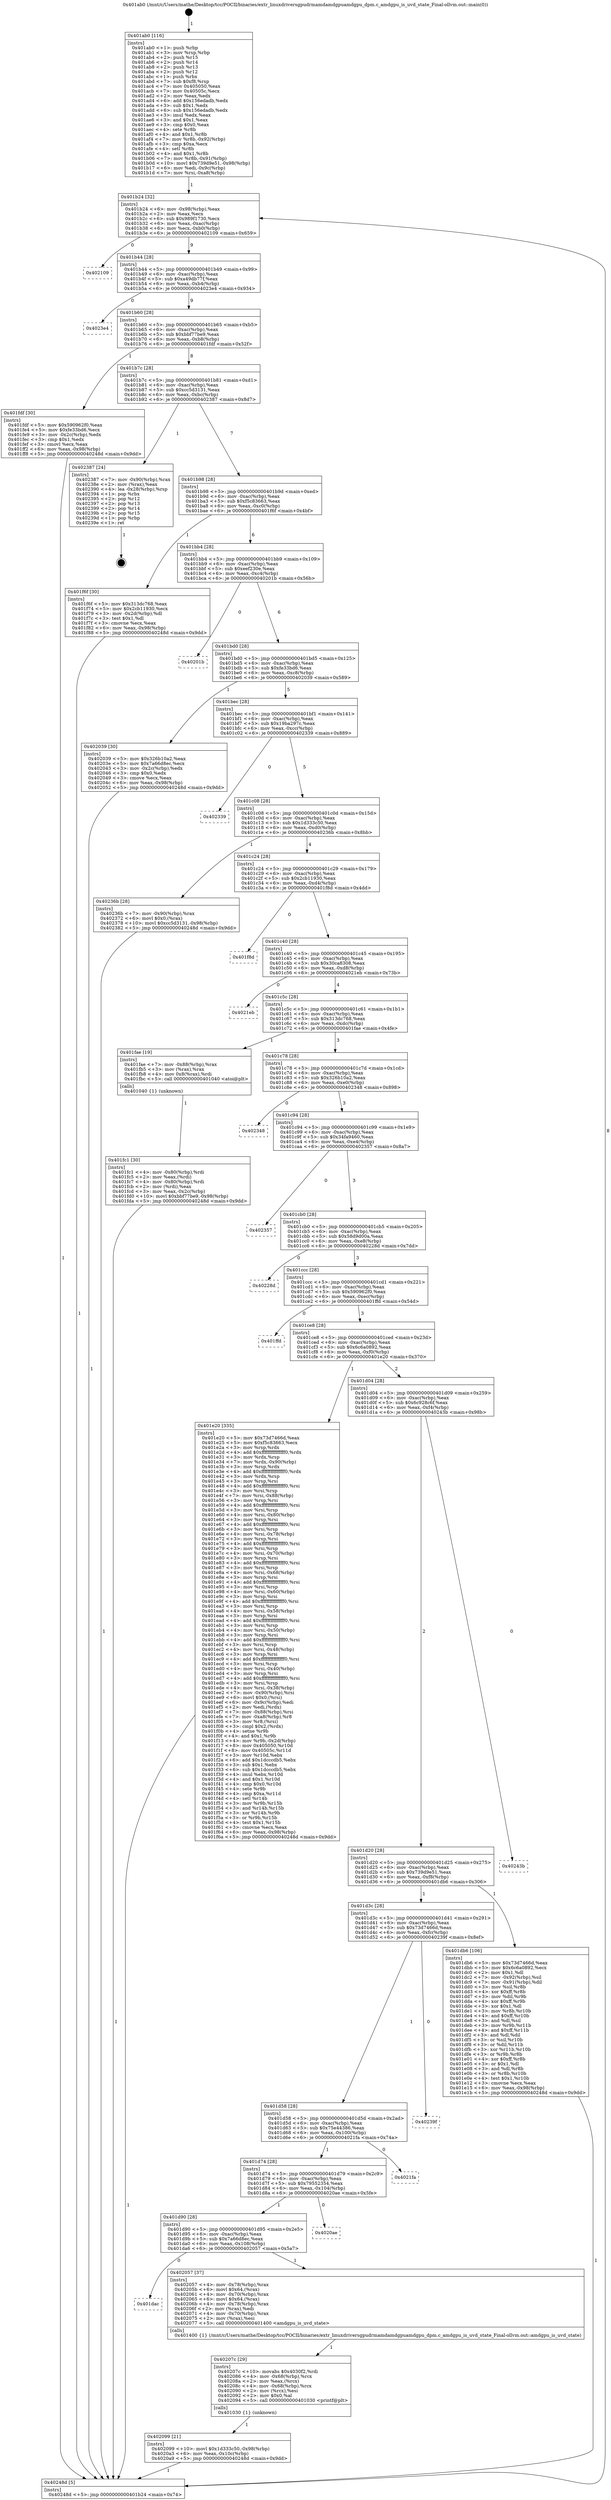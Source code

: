 digraph "0x401ab0" {
  label = "0x401ab0 (/mnt/c/Users/mathe/Desktop/tcc/POCII/binaries/extr_linuxdriversgpudrmamdamdgpuamdgpu_dpm.c_amdgpu_is_uvd_state_Final-ollvm.out::main(0))"
  labelloc = "t"
  node[shape=record]

  Entry [label="",width=0.3,height=0.3,shape=circle,fillcolor=black,style=filled]
  "0x401b24" [label="{
     0x401b24 [32]\l
     | [instrs]\l
     &nbsp;&nbsp;0x401b24 \<+6\>: mov -0x98(%rbp),%eax\l
     &nbsp;&nbsp;0x401b2a \<+2\>: mov %eax,%ecx\l
     &nbsp;&nbsp;0x401b2c \<+6\>: sub $0x989f1730,%ecx\l
     &nbsp;&nbsp;0x401b32 \<+6\>: mov %eax,-0xac(%rbp)\l
     &nbsp;&nbsp;0x401b38 \<+6\>: mov %ecx,-0xb0(%rbp)\l
     &nbsp;&nbsp;0x401b3e \<+6\>: je 0000000000402109 \<main+0x659\>\l
  }"]
  "0x402109" [label="{
     0x402109\l
  }", style=dashed]
  "0x401b44" [label="{
     0x401b44 [28]\l
     | [instrs]\l
     &nbsp;&nbsp;0x401b44 \<+5\>: jmp 0000000000401b49 \<main+0x99\>\l
     &nbsp;&nbsp;0x401b49 \<+6\>: mov -0xac(%rbp),%eax\l
     &nbsp;&nbsp;0x401b4f \<+5\>: sub $0xa49db77f,%eax\l
     &nbsp;&nbsp;0x401b54 \<+6\>: mov %eax,-0xb4(%rbp)\l
     &nbsp;&nbsp;0x401b5a \<+6\>: je 00000000004023e4 \<main+0x934\>\l
  }"]
  Exit [label="",width=0.3,height=0.3,shape=circle,fillcolor=black,style=filled,peripheries=2]
  "0x4023e4" [label="{
     0x4023e4\l
  }", style=dashed]
  "0x401b60" [label="{
     0x401b60 [28]\l
     | [instrs]\l
     &nbsp;&nbsp;0x401b60 \<+5\>: jmp 0000000000401b65 \<main+0xb5\>\l
     &nbsp;&nbsp;0x401b65 \<+6\>: mov -0xac(%rbp),%eax\l
     &nbsp;&nbsp;0x401b6b \<+5\>: sub $0xbbf77be9,%eax\l
     &nbsp;&nbsp;0x401b70 \<+6\>: mov %eax,-0xb8(%rbp)\l
     &nbsp;&nbsp;0x401b76 \<+6\>: je 0000000000401fdf \<main+0x52f\>\l
  }"]
  "0x402099" [label="{
     0x402099 [21]\l
     | [instrs]\l
     &nbsp;&nbsp;0x402099 \<+10\>: movl $0x1d333c50,-0x98(%rbp)\l
     &nbsp;&nbsp;0x4020a3 \<+6\>: mov %eax,-0x10c(%rbp)\l
     &nbsp;&nbsp;0x4020a9 \<+5\>: jmp 000000000040248d \<main+0x9dd\>\l
  }"]
  "0x401fdf" [label="{
     0x401fdf [30]\l
     | [instrs]\l
     &nbsp;&nbsp;0x401fdf \<+5\>: mov $0x590962f0,%eax\l
     &nbsp;&nbsp;0x401fe4 \<+5\>: mov $0xfe33bd6,%ecx\l
     &nbsp;&nbsp;0x401fe9 \<+3\>: mov -0x2c(%rbp),%edx\l
     &nbsp;&nbsp;0x401fec \<+3\>: cmp $0x1,%edx\l
     &nbsp;&nbsp;0x401fef \<+3\>: cmovl %ecx,%eax\l
     &nbsp;&nbsp;0x401ff2 \<+6\>: mov %eax,-0x98(%rbp)\l
     &nbsp;&nbsp;0x401ff8 \<+5\>: jmp 000000000040248d \<main+0x9dd\>\l
  }"]
  "0x401b7c" [label="{
     0x401b7c [28]\l
     | [instrs]\l
     &nbsp;&nbsp;0x401b7c \<+5\>: jmp 0000000000401b81 \<main+0xd1\>\l
     &nbsp;&nbsp;0x401b81 \<+6\>: mov -0xac(%rbp),%eax\l
     &nbsp;&nbsp;0x401b87 \<+5\>: sub $0xcc5d3131,%eax\l
     &nbsp;&nbsp;0x401b8c \<+6\>: mov %eax,-0xbc(%rbp)\l
     &nbsp;&nbsp;0x401b92 \<+6\>: je 0000000000402387 \<main+0x8d7\>\l
  }"]
  "0x40207c" [label="{
     0x40207c [29]\l
     | [instrs]\l
     &nbsp;&nbsp;0x40207c \<+10\>: movabs $0x4030f2,%rdi\l
     &nbsp;&nbsp;0x402086 \<+4\>: mov -0x68(%rbp),%rcx\l
     &nbsp;&nbsp;0x40208a \<+2\>: mov %eax,(%rcx)\l
     &nbsp;&nbsp;0x40208c \<+4\>: mov -0x68(%rbp),%rcx\l
     &nbsp;&nbsp;0x402090 \<+2\>: mov (%rcx),%esi\l
     &nbsp;&nbsp;0x402092 \<+2\>: mov $0x0,%al\l
     &nbsp;&nbsp;0x402094 \<+5\>: call 0000000000401030 \<printf@plt\>\l
     | [calls]\l
     &nbsp;&nbsp;0x401030 \{1\} (unknown)\l
  }"]
  "0x402387" [label="{
     0x402387 [24]\l
     | [instrs]\l
     &nbsp;&nbsp;0x402387 \<+7\>: mov -0x90(%rbp),%rax\l
     &nbsp;&nbsp;0x40238e \<+2\>: mov (%rax),%eax\l
     &nbsp;&nbsp;0x402390 \<+4\>: lea -0x28(%rbp),%rsp\l
     &nbsp;&nbsp;0x402394 \<+1\>: pop %rbx\l
     &nbsp;&nbsp;0x402395 \<+2\>: pop %r12\l
     &nbsp;&nbsp;0x402397 \<+2\>: pop %r13\l
     &nbsp;&nbsp;0x402399 \<+2\>: pop %r14\l
     &nbsp;&nbsp;0x40239b \<+2\>: pop %r15\l
     &nbsp;&nbsp;0x40239d \<+1\>: pop %rbp\l
     &nbsp;&nbsp;0x40239e \<+1\>: ret\l
  }"]
  "0x401b98" [label="{
     0x401b98 [28]\l
     | [instrs]\l
     &nbsp;&nbsp;0x401b98 \<+5\>: jmp 0000000000401b9d \<main+0xed\>\l
     &nbsp;&nbsp;0x401b9d \<+6\>: mov -0xac(%rbp),%eax\l
     &nbsp;&nbsp;0x401ba3 \<+5\>: sub $0xf5c83663,%eax\l
     &nbsp;&nbsp;0x401ba8 \<+6\>: mov %eax,-0xc0(%rbp)\l
     &nbsp;&nbsp;0x401bae \<+6\>: je 0000000000401f6f \<main+0x4bf\>\l
  }"]
  "0x401dac" [label="{
     0x401dac\l
  }", style=dashed]
  "0x401f6f" [label="{
     0x401f6f [30]\l
     | [instrs]\l
     &nbsp;&nbsp;0x401f6f \<+5\>: mov $0x313dc768,%eax\l
     &nbsp;&nbsp;0x401f74 \<+5\>: mov $0x2cb11930,%ecx\l
     &nbsp;&nbsp;0x401f79 \<+3\>: mov -0x2d(%rbp),%dl\l
     &nbsp;&nbsp;0x401f7c \<+3\>: test $0x1,%dl\l
     &nbsp;&nbsp;0x401f7f \<+3\>: cmovne %ecx,%eax\l
     &nbsp;&nbsp;0x401f82 \<+6\>: mov %eax,-0x98(%rbp)\l
     &nbsp;&nbsp;0x401f88 \<+5\>: jmp 000000000040248d \<main+0x9dd\>\l
  }"]
  "0x401bb4" [label="{
     0x401bb4 [28]\l
     | [instrs]\l
     &nbsp;&nbsp;0x401bb4 \<+5\>: jmp 0000000000401bb9 \<main+0x109\>\l
     &nbsp;&nbsp;0x401bb9 \<+6\>: mov -0xac(%rbp),%eax\l
     &nbsp;&nbsp;0x401bbf \<+5\>: sub $0xeef230e,%eax\l
     &nbsp;&nbsp;0x401bc4 \<+6\>: mov %eax,-0xc4(%rbp)\l
     &nbsp;&nbsp;0x401bca \<+6\>: je 000000000040201b \<main+0x56b\>\l
  }"]
  "0x402057" [label="{
     0x402057 [37]\l
     | [instrs]\l
     &nbsp;&nbsp;0x402057 \<+4\>: mov -0x78(%rbp),%rax\l
     &nbsp;&nbsp;0x40205b \<+6\>: movl $0x64,(%rax)\l
     &nbsp;&nbsp;0x402061 \<+4\>: mov -0x70(%rbp),%rax\l
     &nbsp;&nbsp;0x402065 \<+6\>: movl $0x64,(%rax)\l
     &nbsp;&nbsp;0x40206b \<+4\>: mov -0x78(%rbp),%rax\l
     &nbsp;&nbsp;0x40206f \<+2\>: mov (%rax),%edi\l
     &nbsp;&nbsp;0x402071 \<+4\>: mov -0x70(%rbp),%rax\l
     &nbsp;&nbsp;0x402075 \<+2\>: mov (%rax),%esi\l
     &nbsp;&nbsp;0x402077 \<+5\>: call 0000000000401400 \<amdgpu_is_uvd_state\>\l
     | [calls]\l
     &nbsp;&nbsp;0x401400 \{1\} (/mnt/c/Users/mathe/Desktop/tcc/POCII/binaries/extr_linuxdriversgpudrmamdamdgpuamdgpu_dpm.c_amdgpu_is_uvd_state_Final-ollvm.out::amdgpu_is_uvd_state)\l
  }"]
  "0x40201b" [label="{
     0x40201b\l
  }", style=dashed]
  "0x401bd0" [label="{
     0x401bd0 [28]\l
     | [instrs]\l
     &nbsp;&nbsp;0x401bd0 \<+5\>: jmp 0000000000401bd5 \<main+0x125\>\l
     &nbsp;&nbsp;0x401bd5 \<+6\>: mov -0xac(%rbp),%eax\l
     &nbsp;&nbsp;0x401bdb \<+5\>: sub $0xfe33bd6,%eax\l
     &nbsp;&nbsp;0x401be0 \<+6\>: mov %eax,-0xc8(%rbp)\l
     &nbsp;&nbsp;0x401be6 \<+6\>: je 0000000000402039 \<main+0x589\>\l
  }"]
  "0x401d90" [label="{
     0x401d90 [28]\l
     | [instrs]\l
     &nbsp;&nbsp;0x401d90 \<+5\>: jmp 0000000000401d95 \<main+0x2e5\>\l
     &nbsp;&nbsp;0x401d95 \<+6\>: mov -0xac(%rbp),%eax\l
     &nbsp;&nbsp;0x401d9b \<+5\>: sub $0x7a66d8ec,%eax\l
     &nbsp;&nbsp;0x401da0 \<+6\>: mov %eax,-0x108(%rbp)\l
     &nbsp;&nbsp;0x401da6 \<+6\>: je 0000000000402057 \<main+0x5a7\>\l
  }"]
  "0x402039" [label="{
     0x402039 [30]\l
     | [instrs]\l
     &nbsp;&nbsp;0x402039 \<+5\>: mov $0x326b10a2,%eax\l
     &nbsp;&nbsp;0x40203e \<+5\>: mov $0x7a66d8ec,%ecx\l
     &nbsp;&nbsp;0x402043 \<+3\>: mov -0x2c(%rbp),%edx\l
     &nbsp;&nbsp;0x402046 \<+3\>: cmp $0x0,%edx\l
     &nbsp;&nbsp;0x402049 \<+3\>: cmove %ecx,%eax\l
     &nbsp;&nbsp;0x40204c \<+6\>: mov %eax,-0x98(%rbp)\l
     &nbsp;&nbsp;0x402052 \<+5\>: jmp 000000000040248d \<main+0x9dd\>\l
  }"]
  "0x401bec" [label="{
     0x401bec [28]\l
     | [instrs]\l
     &nbsp;&nbsp;0x401bec \<+5\>: jmp 0000000000401bf1 \<main+0x141\>\l
     &nbsp;&nbsp;0x401bf1 \<+6\>: mov -0xac(%rbp),%eax\l
     &nbsp;&nbsp;0x401bf7 \<+5\>: sub $0x19ba297c,%eax\l
     &nbsp;&nbsp;0x401bfc \<+6\>: mov %eax,-0xcc(%rbp)\l
     &nbsp;&nbsp;0x401c02 \<+6\>: je 0000000000402339 \<main+0x889\>\l
  }"]
  "0x4020ae" [label="{
     0x4020ae\l
  }", style=dashed]
  "0x402339" [label="{
     0x402339\l
  }", style=dashed]
  "0x401c08" [label="{
     0x401c08 [28]\l
     | [instrs]\l
     &nbsp;&nbsp;0x401c08 \<+5\>: jmp 0000000000401c0d \<main+0x15d\>\l
     &nbsp;&nbsp;0x401c0d \<+6\>: mov -0xac(%rbp),%eax\l
     &nbsp;&nbsp;0x401c13 \<+5\>: sub $0x1d333c50,%eax\l
     &nbsp;&nbsp;0x401c18 \<+6\>: mov %eax,-0xd0(%rbp)\l
     &nbsp;&nbsp;0x401c1e \<+6\>: je 000000000040236b \<main+0x8bb\>\l
  }"]
  "0x401d74" [label="{
     0x401d74 [28]\l
     | [instrs]\l
     &nbsp;&nbsp;0x401d74 \<+5\>: jmp 0000000000401d79 \<main+0x2c9\>\l
     &nbsp;&nbsp;0x401d79 \<+6\>: mov -0xac(%rbp),%eax\l
     &nbsp;&nbsp;0x401d7f \<+5\>: sub $0x79552354,%eax\l
     &nbsp;&nbsp;0x401d84 \<+6\>: mov %eax,-0x104(%rbp)\l
     &nbsp;&nbsp;0x401d8a \<+6\>: je 00000000004020ae \<main+0x5fe\>\l
  }"]
  "0x40236b" [label="{
     0x40236b [28]\l
     | [instrs]\l
     &nbsp;&nbsp;0x40236b \<+7\>: mov -0x90(%rbp),%rax\l
     &nbsp;&nbsp;0x402372 \<+6\>: movl $0x0,(%rax)\l
     &nbsp;&nbsp;0x402378 \<+10\>: movl $0xcc5d3131,-0x98(%rbp)\l
     &nbsp;&nbsp;0x402382 \<+5\>: jmp 000000000040248d \<main+0x9dd\>\l
  }"]
  "0x401c24" [label="{
     0x401c24 [28]\l
     | [instrs]\l
     &nbsp;&nbsp;0x401c24 \<+5\>: jmp 0000000000401c29 \<main+0x179\>\l
     &nbsp;&nbsp;0x401c29 \<+6\>: mov -0xac(%rbp),%eax\l
     &nbsp;&nbsp;0x401c2f \<+5\>: sub $0x2cb11930,%eax\l
     &nbsp;&nbsp;0x401c34 \<+6\>: mov %eax,-0xd4(%rbp)\l
     &nbsp;&nbsp;0x401c3a \<+6\>: je 0000000000401f8d \<main+0x4dd\>\l
  }"]
  "0x4021fa" [label="{
     0x4021fa\l
  }", style=dashed]
  "0x401f8d" [label="{
     0x401f8d\l
  }", style=dashed]
  "0x401c40" [label="{
     0x401c40 [28]\l
     | [instrs]\l
     &nbsp;&nbsp;0x401c40 \<+5\>: jmp 0000000000401c45 \<main+0x195\>\l
     &nbsp;&nbsp;0x401c45 \<+6\>: mov -0xac(%rbp),%eax\l
     &nbsp;&nbsp;0x401c4b \<+5\>: sub $0x30ca8308,%eax\l
     &nbsp;&nbsp;0x401c50 \<+6\>: mov %eax,-0xd8(%rbp)\l
     &nbsp;&nbsp;0x401c56 \<+6\>: je 00000000004021eb \<main+0x73b\>\l
  }"]
  "0x401d58" [label="{
     0x401d58 [28]\l
     | [instrs]\l
     &nbsp;&nbsp;0x401d58 \<+5\>: jmp 0000000000401d5d \<main+0x2ad\>\l
     &nbsp;&nbsp;0x401d5d \<+6\>: mov -0xac(%rbp),%eax\l
     &nbsp;&nbsp;0x401d63 \<+5\>: sub $0x75e44386,%eax\l
     &nbsp;&nbsp;0x401d68 \<+6\>: mov %eax,-0x100(%rbp)\l
     &nbsp;&nbsp;0x401d6e \<+6\>: je 00000000004021fa \<main+0x74a\>\l
  }"]
  "0x4021eb" [label="{
     0x4021eb\l
  }", style=dashed]
  "0x401c5c" [label="{
     0x401c5c [28]\l
     | [instrs]\l
     &nbsp;&nbsp;0x401c5c \<+5\>: jmp 0000000000401c61 \<main+0x1b1\>\l
     &nbsp;&nbsp;0x401c61 \<+6\>: mov -0xac(%rbp),%eax\l
     &nbsp;&nbsp;0x401c67 \<+5\>: sub $0x313dc768,%eax\l
     &nbsp;&nbsp;0x401c6c \<+6\>: mov %eax,-0xdc(%rbp)\l
     &nbsp;&nbsp;0x401c72 \<+6\>: je 0000000000401fae \<main+0x4fe\>\l
  }"]
  "0x40239f" [label="{
     0x40239f\l
  }", style=dashed]
  "0x401fae" [label="{
     0x401fae [19]\l
     | [instrs]\l
     &nbsp;&nbsp;0x401fae \<+7\>: mov -0x88(%rbp),%rax\l
     &nbsp;&nbsp;0x401fb5 \<+3\>: mov (%rax),%rax\l
     &nbsp;&nbsp;0x401fb8 \<+4\>: mov 0x8(%rax),%rdi\l
     &nbsp;&nbsp;0x401fbc \<+5\>: call 0000000000401040 \<atoi@plt\>\l
     | [calls]\l
     &nbsp;&nbsp;0x401040 \{1\} (unknown)\l
  }"]
  "0x401c78" [label="{
     0x401c78 [28]\l
     | [instrs]\l
     &nbsp;&nbsp;0x401c78 \<+5\>: jmp 0000000000401c7d \<main+0x1cd\>\l
     &nbsp;&nbsp;0x401c7d \<+6\>: mov -0xac(%rbp),%eax\l
     &nbsp;&nbsp;0x401c83 \<+5\>: sub $0x326b10a2,%eax\l
     &nbsp;&nbsp;0x401c88 \<+6\>: mov %eax,-0xe0(%rbp)\l
     &nbsp;&nbsp;0x401c8e \<+6\>: je 0000000000402348 \<main+0x898\>\l
  }"]
  "0x401fc1" [label="{
     0x401fc1 [30]\l
     | [instrs]\l
     &nbsp;&nbsp;0x401fc1 \<+4\>: mov -0x80(%rbp),%rdi\l
     &nbsp;&nbsp;0x401fc5 \<+2\>: mov %eax,(%rdi)\l
     &nbsp;&nbsp;0x401fc7 \<+4\>: mov -0x80(%rbp),%rdi\l
     &nbsp;&nbsp;0x401fcb \<+2\>: mov (%rdi),%eax\l
     &nbsp;&nbsp;0x401fcd \<+3\>: mov %eax,-0x2c(%rbp)\l
     &nbsp;&nbsp;0x401fd0 \<+10\>: movl $0xbbf77be9,-0x98(%rbp)\l
     &nbsp;&nbsp;0x401fda \<+5\>: jmp 000000000040248d \<main+0x9dd\>\l
  }"]
  "0x402348" [label="{
     0x402348\l
  }", style=dashed]
  "0x401c94" [label="{
     0x401c94 [28]\l
     | [instrs]\l
     &nbsp;&nbsp;0x401c94 \<+5\>: jmp 0000000000401c99 \<main+0x1e9\>\l
     &nbsp;&nbsp;0x401c99 \<+6\>: mov -0xac(%rbp),%eax\l
     &nbsp;&nbsp;0x401c9f \<+5\>: sub $0x34fa9460,%eax\l
     &nbsp;&nbsp;0x401ca4 \<+6\>: mov %eax,-0xe4(%rbp)\l
     &nbsp;&nbsp;0x401caa \<+6\>: je 0000000000402357 \<main+0x8a7\>\l
  }"]
  "0x401ab0" [label="{
     0x401ab0 [116]\l
     | [instrs]\l
     &nbsp;&nbsp;0x401ab0 \<+1\>: push %rbp\l
     &nbsp;&nbsp;0x401ab1 \<+3\>: mov %rsp,%rbp\l
     &nbsp;&nbsp;0x401ab4 \<+2\>: push %r15\l
     &nbsp;&nbsp;0x401ab6 \<+2\>: push %r14\l
     &nbsp;&nbsp;0x401ab8 \<+2\>: push %r13\l
     &nbsp;&nbsp;0x401aba \<+2\>: push %r12\l
     &nbsp;&nbsp;0x401abc \<+1\>: push %rbx\l
     &nbsp;&nbsp;0x401abd \<+7\>: sub $0xf8,%rsp\l
     &nbsp;&nbsp;0x401ac4 \<+7\>: mov 0x405050,%eax\l
     &nbsp;&nbsp;0x401acb \<+7\>: mov 0x40505c,%ecx\l
     &nbsp;&nbsp;0x401ad2 \<+2\>: mov %eax,%edx\l
     &nbsp;&nbsp;0x401ad4 \<+6\>: add $0x156edadb,%edx\l
     &nbsp;&nbsp;0x401ada \<+3\>: sub $0x1,%edx\l
     &nbsp;&nbsp;0x401add \<+6\>: sub $0x156edadb,%edx\l
     &nbsp;&nbsp;0x401ae3 \<+3\>: imul %edx,%eax\l
     &nbsp;&nbsp;0x401ae6 \<+3\>: and $0x1,%eax\l
     &nbsp;&nbsp;0x401ae9 \<+3\>: cmp $0x0,%eax\l
     &nbsp;&nbsp;0x401aec \<+4\>: sete %r8b\l
     &nbsp;&nbsp;0x401af0 \<+4\>: and $0x1,%r8b\l
     &nbsp;&nbsp;0x401af4 \<+7\>: mov %r8b,-0x92(%rbp)\l
     &nbsp;&nbsp;0x401afb \<+3\>: cmp $0xa,%ecx\l
     &nbsp;&nbsp;0x401afe \<+4\>: setl %r8b\l
     &nbsp;&nbsp;0x401b02 \<+4\>: and $0x1,%r8b\l
     &nbsp;&nbsp;0x401b06 \<+7\>: mov %r8b,-0x91(%rbp)\l
     &nbsp;&nbsp;0x401b0d \<+10\>: movl $0x739d9e51,-0x98(%rbp)\l
     &nbsp;&nbsp;0x401b17 \<+6\>: mov %edi,-0x9c(%rbp)\l
     &nbsp;&nbsp;0x401b1d \<+7\>: mov %rsi,-0xa8(%rbp)\l
  }"]
  "0x402357" [label="{
     0x402357\l
  }", style=dashed]
  "0x401cb0" [label="{
     0x401cb0 [28]\l
     | [instrs]\l
     &nbsp;&nbsp;0x401cb0 \<+5\>: jmp 0000000000401cb5 \<main+0x205\>\l
     &nbsp;&nbsp;0x401cb5 \<+6\>: mov -0xac(%rbp),%eax\l
     &nbsp;&nbsp;0x401cbb \<+5\>: sub $0x58d9d00a,%eax\l
     &nbsp;&nbsp;0x401cc0 \<+6\>: mov %eax,-0xe8(%rbp)\l
     &nbsp;&nbsp;0x401cc6 \<+6\>: je 000000000040228d \<main+0x7dd\>\l
  }"]
  "0x40248d" [label="{
     0x40248d [5]\l
     | [instrs]\l
     &nbsp;&nbsp;0x40248d \<+5\>: jmp 0000000000401b24 \<main+0x74\>\l
  }"]
  "0x40228d" [label="{
     0x40228d\l
  }", style=dashed]
  "0x401ccc" [label="{
     0x401ccc [28]\l
     | [instrs]\l
     &nbsp;&nbsp;0x401ccc \<+5\>: jmp 0000000000401cd1 \<main+0x221\>\l
     &nbsp;&nbsp;0x401cd1 \<+6\>: mov -0xac(%rbp),%eax\l
     &nbsp;&nbsp;0x401cd7 \<+5\>: sub $0x590962f0,%eax\l
     &nbsp;&nbsp;0x401cdc \<+6\>: mov %eax,-0xec(%rbp)\l
     &nbsp;&nbsp;0x401ce2 \<+6\>: je 0000000000401ffd \<main+0x54d\>\l
  }"]
  "0x401d3c" [label="{
     0x401d3c [28]\l
     | [instrs]\l
     &nbsp;&nbsp;0x401d3c \<+5\>: jmp 0000000000401d41 \<main+0x291\>\l
     &nbsp;&nbsp;0x401d41 \<+6\>: mov -0xac(%rbp),%eax\l
     &nbsp;&nbsp;0x401d47 \<+5\>: sub $0x73d7466d,%eax\l
     &nbsp;&nbsp;0x401d4c \<+6\>: mov %eax,-0xfc(%rbp)\l
     &nbsp;&nbsp;0x401d52 \<+6\>: je 000000000040239f \<main+0x8ef\>\l
  }"]
  "0x401ffd" [label="{
     0x401ffd\l
  }", style=dashed]
  "0x401ce8" [label="{
     0x401ce8 [28]\l
     | [instrs]\l
     &nbsp;&nbsp;0x401ce8 \<+5\>: jmp 0000000000401ced \<main+0x23d\>\l
     &nbsp;&nbsp;0x401ced \<+6\>: mov -0xac(%rbp),%eax\l
     &nbsp;&nbsp;0x401cf3 \<+5\>: sub $0x6c6a0892,%eax\l
     &nbsp;&nbsp;0x401cf8 \<+6\>: mov %eax,-0xf0(%rbp)\l
     &nbsp;&nbsp;0x401cfe \<+6\>: je 0000000000401e20 \<main+0x370\>\l
  }"]
  "0x401db6" [label="{
     0x401db6 [106]\l
     | [instrs]\l
     &nbsp;&nbsp;0x401db6 \<+5\>: mov $0x73d7466d,%eax\l
     &nbsp;&nbsp;0x401dbb \<+5\>: mov $0x6c6a0892,%ecx\l
     &nbsp;&nbsp;0x401dc0 \<+2\>: mov $0x1,%dl\l
     &nbsp;&nbsp;0x401dc2 \<+7\>: mov -0x92(%rbp),%sil\l
     &nbsp;&nbsp;0x401dc9 \<+7\>: mov -0x91(%rbp),%dil\l
     &nbsp;&nbsp;0x401dd0 \<+3\>: mov %sil,%r8b\l
     &nbsp;&nbsp;0x401dd3 \<+4\>: xor $0xff,%r8b\l
     &nbsp;&nbsp;0x401dd7 \<+3\>: mov %dil,%r9b\l
     &nbsp;&nbsp;0x401dda \<+4\>: xor $0xff,%r9b\l
     &nbsp;&nbsp;0x401dde \<+3\>: xor $0x1,%dl\l
     &nbsp;&nbsp;0x401de1 \<+3\>: mov %r8b,%r10b\l
     &nbsp;&nbsp;0x401de4 \<+4\>: and $0xff,%r10b\l
     &nbsp;&nbsp;0x401de8 \<+3\>: and %dl,%sil\l
     &nbsp;&nbsp;0x401deb \<+3\>: mov %r9b,%r11b\l
     &nbsp;&nbsp;0x401dee \<+4\>: and $0xff,%r11b\l
     &nbsp;&nbsp;0x401df2 \<+3\>: and %dl,%dil\l
     &nbsp;&nbsp;0x401df5 \<+3\>: or %sil,%r10b\l
     &nbsp;&nbsp;0x401df8 \<+3\>: or %dil,%r11b\l
     &nbsp;&nbsp;0x401dfb \<+3\>: xor %r11b,%r10b\l
     &nbsp;&nbsp;0x401dfe \<+3\>: or %r9b,%r8b\l
     &nbsp;&nbsp;0x401e01 \<+4\>: xor $0xff,%r8b\l
     &nbsp;&nbsp;0x401e05 \<+3\>: or $0x1,%dl\l
     &nbsp;&nbsp;0x401e08 \<+3\>: and %dl,%r8b\l
     &nbsp;&nbsp;0x401e0b \<+3\>: or %r8b,%r10b\l
     &nbsp;&nbsp;0x401e0e \<+4\>: test $0x1,%r10b\l
     &nbsp;&nbsp;0x401e12 \<+3\>: cmovne %ecx,%eax\l
     &nbsp;&nbsp;0x401e15 \<+6\>: mov %eax,-0x98(%rbp)\l
     &nbsp;&nbsp;0x401e1b \<+5\>: jmp 000000000040248d \<main+0x9dd\>\l
  }"]
  "0x401e20" [label="{
     0x401e20 [335]\l
     | [instrs]\l
     &nbsp;&nbsp;0x401e20 \<+5\>: mov $0x73d7466d,%eax\l
     &nbsp;&nbsp;0x401e25 \<+5\>: mov $0xf5c83663,%ecx\l
     &nbsp;&nbsp;0x401e2a \<+3\>: mov %rsp,%rdx\l
     &nbsp;&nbsp;0x401e2d \<+4\>: add $0xfffffffffffffff0,%rdx\l
     &nbsp;&nbsp;0x401e31 \<+3\>: mov %rdx,%rsp\l
     &nbsp;&nbsp;0x401e34 \<+7\>: mov %rdx,-0x90(%rbp)\l
     &nbsp;&nbsp;0x401e3b \<+3\>: mov %rsp,%rdx\l
     &nbsp;&nbsp;0x401e3e \<+4\>: add $0xfffffffffffffff0,%rdx\l
     &nbsp;&nbsp;0x401e42 \<+3\>: mov %rdx,%rsp\l
     &nbsp;&nbsp;0x401e45 \<+3\>: mov %rsp,%rsi\l
     &nbsp;&nbsp;0x401e48 \<+4\>: add $0xfffffffffffffff0,%rsi\l
     &nbsp;&nbsp;0x401e4c \<+3\>: mov %rsi,%rsp\l
     &nbsp;&nbsp;0x401e4f \<+7\>: mov %rsi,-0x88(%rbp)\l
     &nbsp;&nbsp;0x401e56 \<+3\>: mov %rsp,%rsi\l
     &nbsp;&nbsp;0x401e59 \<+4\>: add $0xfffffffffffffff0,%rsi\l
     &nbsp;&nbsp;0x401e5d \<+3\>: mov %rsi,%rsp\l
     &nbsp;&nbsp;0x401e60 \<+4\>: mov %rsi,-0x80(%rbp)\l
     &nbsp;&nbsp;0x401e64 \<+3\>: mov %rsp,%rsi\l
     &nbsp;&nbsp;0x401e67 \<+4\>: add $0xfffffffffffffff0,%rsi\l
     &nbsp;&nbsp;0x401e6b \<+3\>: mov %rsi,%rsp\l
     &nbsp;&nbsp;0x401e6e \<+4\>: mov %rsi,-0x78(%rbp)\l
     &nbsp;&nbsp;0x401e72 \<+3\>: mov %rsp,%rsi\l
     &nbsp;&nbsp;0x401e75 \<+4\>: add $0xfffffffffffffff0,%rsi\l
     &nbsp;&nbsp;0x401e79 \<+3\>: mov %rsi,%rsp\l
     &nbsp;&nbsp;0x401e7c \<+4\>: mov %rsi,-0x70(%rbp)\l
     &nbsp;&nbsp;0x401e80 \<+3\>: mov %rsp,%rsi\l
     &nbsp;&nbsp;0x401e83 \<+4\>: add $0xfffffffffffffff0,%rsi\l
     &nbsp;&nbsp;0x401e87 \<+3\>: mov %rsi,%rsp\l
     &nbsp;&nbsp;0x401e8a \<+4\>: mov %rsi,-0x68(%rbp)\l
     &nbsp;&nbsp;0x401e8e \<+3\>: mov %rsp,%rsi\l
     &nbsp;&nbsp;0x401e91 \<+4\>: add $0xfffffffffffffff0,%rsi\l
     &nbsp;&nbsp;0x401e95 \<+3\>: mov %rsi,%rsp\l
     &nbsp;&nbsp;0x401e98 \<+4\>: mov %rsi,-0x60(%rbp)\l
     &nbsp;&nbsp;0x401e9c \<+3\>: mov %rsp,%rsi\l
     &nbsp;&nbsp;0x401e9f \<+4\>: add $0xfffffffffffffff0,%rsi\l
     &nbsp;&nbsp;0x401ea3 \<+3\>: mov %rsi,%rsp\l
     &nbsp;&nbsp;0x401ea6 \<+4\>: mov %rsi,-0x58(%rbp)\l
     &nbsp;&nbsp;0x401eaa \<+3\>: mov %rsp,%rsi\l
     &nbsp;&nbsp;0x401ead \<+4\>: add $0xfffffffffffffff0,%rsi\l
     &nbsp;&nbsp;0x401eb1 \<+3\>: mov %rsi,%rsp\l
     &nbsp;&nbsp;0x401eb4 \<+4\>: mov %rsi,-0x50(%rbp)\l
     &nbsp;&nbsp;0x401eb8 \<+3\>: mov %rsp,%rsi\l
     &nbsp;&nbsp;0x401ebb \<+4\>: add $0xfffffffffffffff0,%rsi\l
     &nbsp;&nbsp;0x401ebf \<+3\>: mov %rsi,%rsp\l
     &nbsp;&nbsp;0x401ec2 \<+4\>: mov %rsi,-0x48(%rbp)\l
     &nbsp;&nbsp;0x401ec6 \<+3\>: mov %rsp,%rsi\l
     &nbsp;&nbsp;0x401ec9 \<+4\>: add $0xfffffffffffffff0,%rsi\l
     &nbsp;&nbsp;0x401ecd \<+3\>: mov %rsi,%rsp\l
     &nbsp;&nbsp;0x401ed0 \<+4\>: mov %rsi,-0x40(%rbp)\l
     &nbsp;&nbsp;0x401ed4 \<+3\>: mov %rsp,%rsi\l
     &nbsp;&nbsp;0x401ed7 \<+4\>: add $0xfffffffffffffff0,%rsi\l
     &nbsp;&nbsp;0x401edb \<+3\>: mov %rsi,%rsp\l
     &nbsp;&nbsp;0x401ede \<+4\>: mov %rsi,-0x38(%rbp)\l
     &nbsp;&nbsp;0x401ee2 \<+7\>: mov -0x90(%rbp),%rsi\l
     &nbsp;&nbsp;0x401ee9 \<+6\>: movl $0x0,(%rsi)\l
     &nbsp;&nbsp;0x401eef \<+6\>: mov -0x9c(%rbp),%edi\l
     &nbsp;&nbsp;0x401ef5 \<+2\>: mov %edi,(%rdx)\l
     &nbsp;&nbsp;0x401ef7 \<+7\>: mov -0x88(%rbp),%rsi\l
     &nbsp;&nbsp;0x401efe \<+7\>: mov -0xa8(%rbp),%r8\l
     &nbsp;&nbsp;0x401f05 \<+3\>: mov %r8,(%rsi)\l
     &nbsp;&nbsp;0x401f08 \<+3\>: cmpl $0x2,(%rdx)\l
     &nbsp;&nbsp;0x401f0b \<+4\>: setne %r9b\l
     &nbsp;&nbsp;0x401f0f \<+4\>: and $0x1,%r9b\l
     &nbsp;&nbsp;0x401f13 \<+4\>: mov %r9b,-0x2d(%rbp)\l
     &nbsp;&nbsp;0x401f17 \<+8\>: mov 0x405050,%r10d\l
     &nbsp;&nbsp;0x401f1f \<+8\>: mov 0x40505c,%r11d\l
     &nbsp;&nbsp;0x401f27 \<+3\>: mov %r10d,%ebx\l
     &nbsp;&nbsp;0x401f2a \<+6\>: add $0x1dcccdb5,%ebx\l
     &nbsp;&nbsp;0x401f30 \<+3\>: sub $0x1,%ebx\l
     &nbsp;&nbsp;0x401f33 \<+6\>: sub $0x1dcccdb5,%ebx\l
     &nbsp;&nbsp;0x401f39 \<+4\>: imul %ebx,%r10d\l
     &nbsp;&nbsp;0x401f3d \<+4\>: and $0x1,%r10d\l
     &nbsp;&nbsp;0x401f41 \<+4\>: cmp $0x0,%r10d\l
     &nbsp;&nbsp;0x401f45 \<+4\>: sete %r9b\l
     &nbsp;&nbsp;0x401f49 \<+4\>: cmp $0xa,%r11d\l
     &nbsp;&nbsp;0x401f4d \<+4\>: setl %r14b\l
     &nbsp;&nbsp;0x401f51 \<+3\>: mov %r9b,%r15b\l
     &nbsp;&nbsp;0x401f54 \<+3\>: and %r14b,%r15b\l
     &nbsp;&nbsp;0x401f57 \<+3\>: xor %r14b,%r9b\l
     &nbsp;&nbsp;0x401f5a \<+3\>: or %r9b,%r15b\l
     &nbsp;&nbsp;0x401f5d \<+4\>: test $0x1,%r15b\l
     &nbsp;&nbsp;0x401f61 \<+3\>: cmovne %ecx,%eax\l
     &nbsp;&nbsp;0x401f64 \<+6\>: mov %eax,-0x98(%rbp)\l
     &nbsp;&nbsp;0x401f6a \<+5\>: jmp 000000000040248d \<main+0x9dd\>\l
  }"]
  "0x401d04" [label="{
     0x401d04 [28]\l
     | [instrs]\l
     &nbsp;&nbsp;0x401d04 \<+5\>: jmp 0000000000401d09 \<main+0x259\>\l
     &nbsp;&nbsp;0x401d09 \<+6\>: mov -0xac(%rbp),%eax\l
     &nbsp;&nbsp;0x401d0f \<+5\>: sub $0x6c928c6f,%eax\l
     &nbsp;&nbsp;0x401d14 \<+6\>: mov %eax,-0xf4(%rbp)\l
     &nbsp;&nbsp;0x401d1a \<+6\>: je 000000000040243b \<main+0x98b\>\l
  }"]
  "0x401d20" [label="{
     0x401d20 [28]\l
     | [instrs]\l
     &nbsp;&nbsp;0x401d20 \<+5\>: jmp 0000000000401d25 \<main+0x275\>\l
     &nbsp;&nbsp;0x401d25 \<+6\>: mov -0xac(%rbp),%eax\l
     &nbsp;&nbsp;0x401d2b \<+5\>: sub $0x739d9e51,%eax\l
     &nbsp;&nbsp;0x401d30 \<+6\>: mov %eax,-0xf8(%rbp)\l
     &nbsp;&nbsp;0x401d36 \<+6\>: je 0000000000401db6 \<main+0x306\>\l
  }"]
  "0x40243b" [label="{
     0x40243b\l
  }", style=dashed]
  Entry -> "0x401ab0" [label=" 1"]
  "0x401b24" -> "0x402109" [label=" 0"]
  "0x401b24" -> "0x401b44" [label=" 9"]
  "0x402387" -> Exit [label=" 1"]
  "0x401b44" -> "0x4023e4" [label=" 0"]
  "0x401b44" -> "0x401b60" [label=" 9"]
  "0x40236b" -> "0x40248d" [label=" 1"]
  "0x401b60" -> "0x401fdf" [label=" 1"]
  "0x401b60" -> "0x401b7c" [label=" 8"]
  "0x402099" -> "0x40248d" [label=" 1"]
  "0x401b7c" -> "0x402387" [label=" 1"]
  "0x401b7c" -> "0x401b98" [label=" 7"]
  "0x40207c" -> "0x402099" [label=" 1"]
  "0x401b98" -> "0x401f6f" [label=" 1"]
  "0x401b98" -> "0x401bb4" [label=" 6"]
  "0x402057" -> "0x40207c" [label=" 1"]
  "0x401bb4" -> "0x40201b" [label=" 0"]
  "0x401bb4" -> "0x401bd0" [label=" 6"]
  "0x401d90" -> "0x401dac" [label=" 0"]
  "0x401bd0" -> "0x402039" [label=" 1"]
  "0x401bd0" -> "0x401bec" [label=" 5"]
  "0x401d90" -> "0x402057" [label=" 1"]
  "0x401bec" -> "0x402339" [label=" 0"]
  "0x401bec" -> "0x401c08" [label=" 5"]
  "0x401d74" -> "0x401d90" [label=" 1"]
  "0x401c08" -> "0x40236b" [label=" 1"]
  "0x401c08" -> "0x401c24" [label=" 4"]
  "0x401d74" -> "0x4020ae" [label=" 0"]
  "0x401c24" -> "0x401f8d" [label=" 0"]
  "0x401c24" -> "0x401c40" [label=" 4"]
  "0x401d58" -> "0x401d74" [label=" 1"]
  "0x401c40" -> "0x4021eb" [label=" 0"]
  "0x401c40" -> "0x401c5c" [label=" 4"]
  "0x401d58" -> "0x4021fa" [label=" 0"]
  "0x401c5c" -> "0x401fae" [label=" 1"]
  "0x401c5c" -> "0x401c78" [label=" 3"]
  "0x401d3c" -> "0x401d58" [label=" 1"]
  "0x401c78" -> "0x402348" [label=" 0"]
  "0x401c78" -> "0x401c94" [label=" 3"]
  "0x401d3c" -> "0x40239f" [label=" 0"]
  "0x401c94" -> "0x402357" [label=" 0"]
  "0x401c94" -> "0x401cb0" [label=" 3"]
  "0x401fdf" -> "0x40248d" [label=" 1"]
  "0x401cb0" -> "0x40228d" [label=" 0"]
  "0x401cb0" -> "0x401ccc" [label=" 3"]
  "0x401fc1" -> "0x40248d" [label=" 1"]
  "0x401ccc" -> "0x401ffd" [label=" 0"]
  "0x401ccc" -> "0x401ce8" [label=" 3"]
  "0x401fae" -> "0x401fc1" [label=" 1"]
  "0x401ce8" -> "0x401e20" [label=" 1"]
  "0x401ce8" -> "0x401d04" [label=" 2"]
  "0x401f6f" -> "0x40248d" [label=" 1"]
  "0x401d04" -> "0x40243b" [label=" 0"]
  "0x401d04" -> "0x401d20" [label=" 2"]
  "0x401e20" -> "0x40248d" [label=" 1"]
  "0x401d20" -> "0x401db6" [label=" 1"]
  "0x401d20" -> "0x401d3c" [label=" 1"]
  "0x401db6" -> "0x40248d" [label=" 1"]
  "0x401ab0" -> "0x401b24" [label=" 1"]
  "0x40248d" -> "0x401b24" [label=" 8"]
  "0x402039" -> "0x40248d" [label=" 1"]
}
